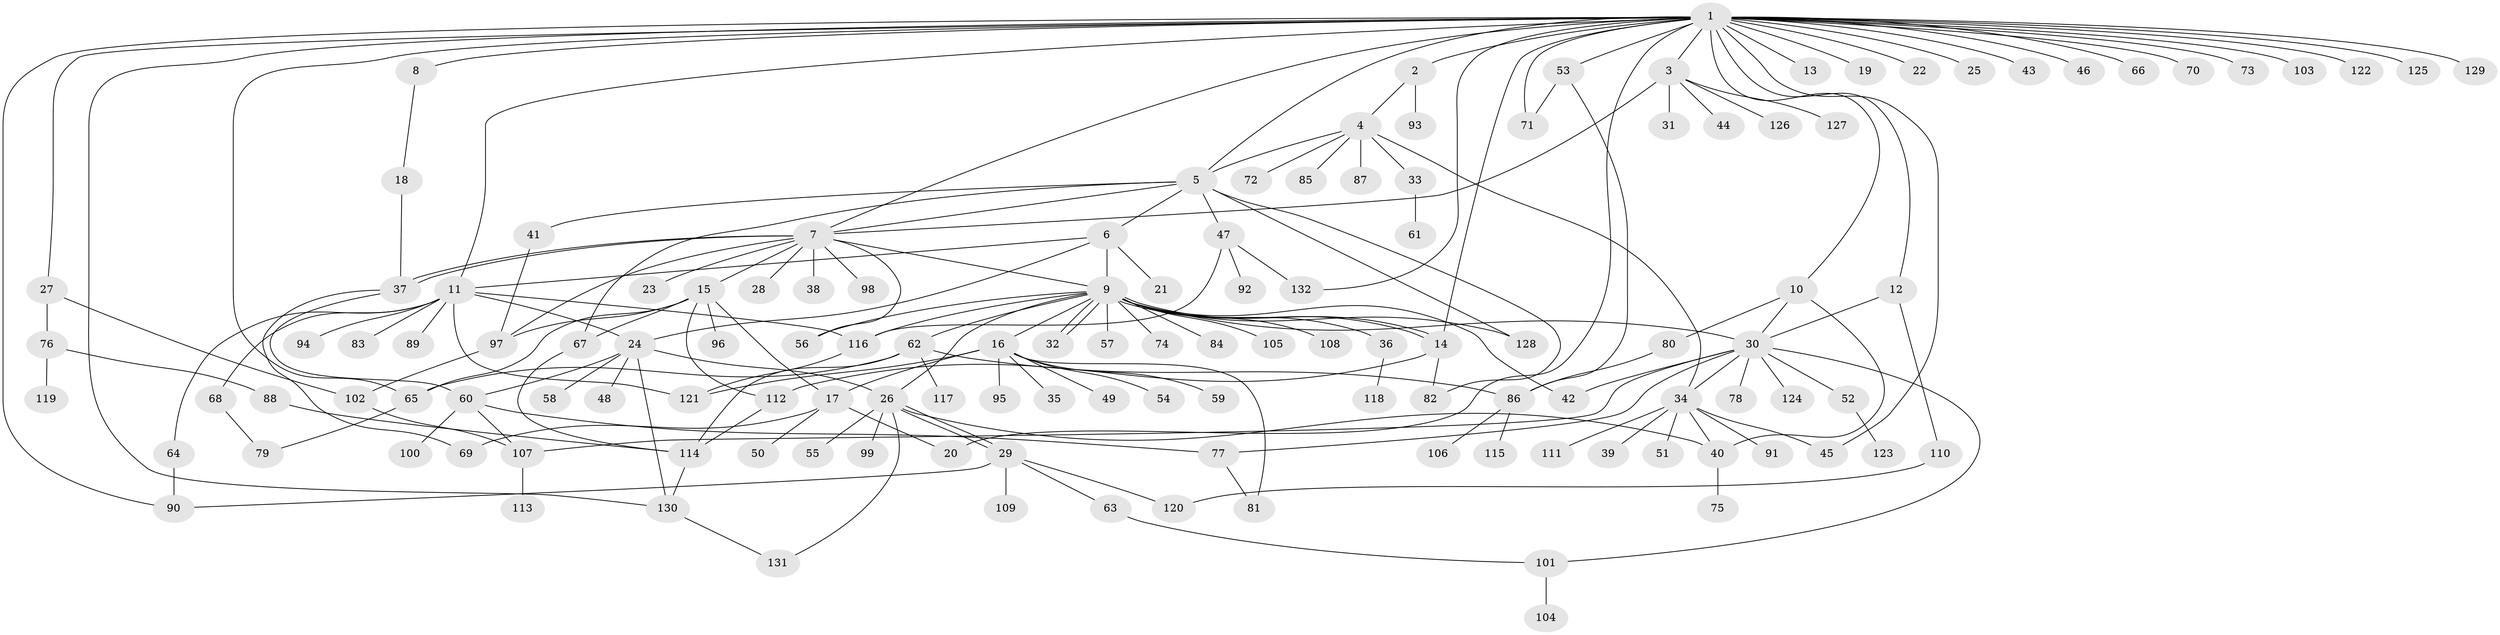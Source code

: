 // Generated by graph-tools (version 1.1) at 2025/25/03/09/25 03:25:55]
// undirected, 132 vertices, 188 edges
graph export_dot {
graph [start="1"]
  node [color=gray90,style=filled];
  1;
  2;
  3;
  4;
  5;
  6;
  7;
  8;
  9;
  10;
  11;
  12;
  13;
  14;
  15;
  16;
  17;
  18;
  19;
  20;
  21;
  22;
  23;
  24;
  25;
  26;
  27;
  28;
  29;
  30;
  31;
  32;
  33;
  34;
  35;
  36;
  37;
  38;
  39;
  40;
  41;
  42;
  43;
  44;
  45;
  46;
  47;
  48;
  49;
  50;
  51;
  52;
  53;
  54;
  55;
  56;
  57;
  58;
  59;
  60;
  61;
  62;
  63;
  64;
  65;
  66;
  67;
  68;
  69;
  70;
  71;
  72;
  73;
  74;
  75;
  76;
  77;
  78;
  79;
  80;
  81;
  82;
  83;
  84;
  85;
  86;
  87;
  88;
  89;
  90;
  91;
  92;
  93;
  94;
  95;
  96;
  97;
  98;
  99;
  100;
  101;
  102;
  103;
  104;
  105;
  106;
  107;
  108;
  109;
  110;
  111;
  112;
  113;
  114;
  115;
  116;
  117;
  118;
  119;
  120;
  121;
  122;
  123;
  124;
  125;
  126;
  127;
  128;
  129;
  130;
  131;
  132;
  1 -- 2;
  1 -- 3;
  1 -- 5;
  1 -- 7;
  1 -- 8;
  1 -- 10;
  1 -- 11;
  1 -- 12;
  1 -- 13;
  1 -- 14;
  1 -- 19;
  1 -- 20;
  1 -- 22;
  1 -- 25;
  1 -- 27;
  1 -- 43;
  1 -- 45;
  1 -- 46;
  1 -- 53;
  1 -- 65;
  1 -- 66;
  1 -- 70;
  1 -- 71;
  1 -- 73;
  1 -- 90;
  1 -- 103;
  1 -- 122;
  1 -- 125;
  1 -- 129;
  1 -- 130;
  1 -- 132;
  2 -- 4;
  2 -- 93;
  3 -- 7;
  3 -- 31;
  3 -- 44;
  3 -- 126;
  3 -- 127;
  4 -- 5;
  4 -- 33;
  4 -- 34;
  4 -- 72;
  4 -- 85;
  4 -- 87;
  5 -- 6;
  5 -- 7;
  5 -- 41;
  5 -- 47;
  5 -- 67;
  5 -- 82;
  5 -- 128;
  6 -- 9;
  6 -- 11;
  6 -- 21;
  6 -- 24;
  7 -- 9;
  7 -- 15;
  7 -- 23;
  7 -- 28;
  7 -- 37;
  7 -- 37;
  7 -- 38;
  7 -- 56;
  7 -- 97;
  7 -- 98;
  8 -- 18;
  9 -- 14;
  9 -- 14;
  9 -- 16;
  9 -- 26;
  9 -- 30;
  9 -- 32;
  9 -- 32;
  9 -- 36;
  9 -- 42;
  9 -- 56;
  9 -- 57;
  9 -- 62;
  9 -- 74;
  9 -- 84;
  9 -- 105;
  9 -- 108;
  9 -- 116;
  9 -- 128;
  10 -- 30;
  10 -- 40;
  10 -- 80;
  11 -- 24;
  11 -- 64;
  11 -- 68;
  11 -- 83;
  11 -- 89;
  11 -- 94;
  11 -- 116;
  11 -- 121;
  12 -- 30;
  12 -- 110;
  14 -- 82;
  14 -- 112;
  15 -- 17;
  15 -- 65;
  15 -- 67;
  15 -- 96;
  15 -- 97;
  15 -- 112;
  16 -- 17;
  16 -- 35;
  16 -- 49;
  16 -- 54;
  16 -- 59;
  16 -- 81;
  16 -- 95;
  16 -- 121;
  17 -- 20;
  17 -- 50;
  17 -- 69;
  18 -- 37;
  24 -- 26;
  24 -- 48;
  24 -- 58;
  24 -- 60;
  24 -- 130;
  26 -- 29;
  26 -- 29;
  26 -- 40;
  26 -- 55;
  26 -- 99;
  26 -- 131;
  27 -- 76;
  27 -- 102;
  29 -- 63;
  29 -- 90;
  29 -- 109;
  29 -- 120;
  30 -- 34;
  30 -- 42;
  30 -- 52;
  30 -- 77;
  30 -- 78;
  30 -- 101;
  30 -- 107;
  30 -- 124;
  33 -- 61;
  34 -- 39;
  34 -- 40;
  34 -- 45;
  34 -- 51;
  34 -- 91;
  34 -- 111;
  36 -- 118;
  37 -- 60;
  37 -- 69;
  40 -- 75;
  41 -- 97;
  47 -- 92;
  47 -- 116;
  47 -- 132;
  52 -- 123;
  53 -- 71;
  53 -- 86;
  60 -- 77;
  60 -- 100;
  60 -- 107;
  62 -- 65;
  62 -- 86;
  62 -- 114;
  62 -- 117;
  63 -- 101;
  64 -- 90;
  65 -- 79;
  67 -- 114;
  68 -- 79;
  76 -- 88;
  76 -- 119;
  77 -- 81;
  80 -- 86;
  86 -- 106;
  86 -- 115;
  88 -- 114;
  97 -- 102;
  101 -- 104;
  102 -- 107;
  107 -- 113;
  110 -- 120;
  112 -- 114;
  114 -- 130;
  116 -- 121;
  130 -- 131;
}
